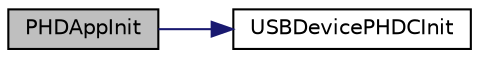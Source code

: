 digraph "PHDAppInit"
{
  edge [fontname="Helvetica",fontsize="10",labelfontname="Helvetica",labelfontsize="10"];
  node [fontname="Helvetica",fontsize="10",shape=record];
  rankdir="LR";
  Node1 [label="PHDAppInit",height=0.2,width=0.4,color="black", fillcolor="grey75", style="filled", fontcolor="black"];
  Node1 -> Node2 [color="midnightblue",fontsize="10",style="solid",fontname="Helvetica"];
  Node2 [label="USBDevicePHDCInit",height=0.2,width=0.4,color="black", fillcolor="white", style="filled",URL="$usb__function__phdc_8h.html#a81b5c94d2efed8b0e313e6c9810dd5d9"];
}
